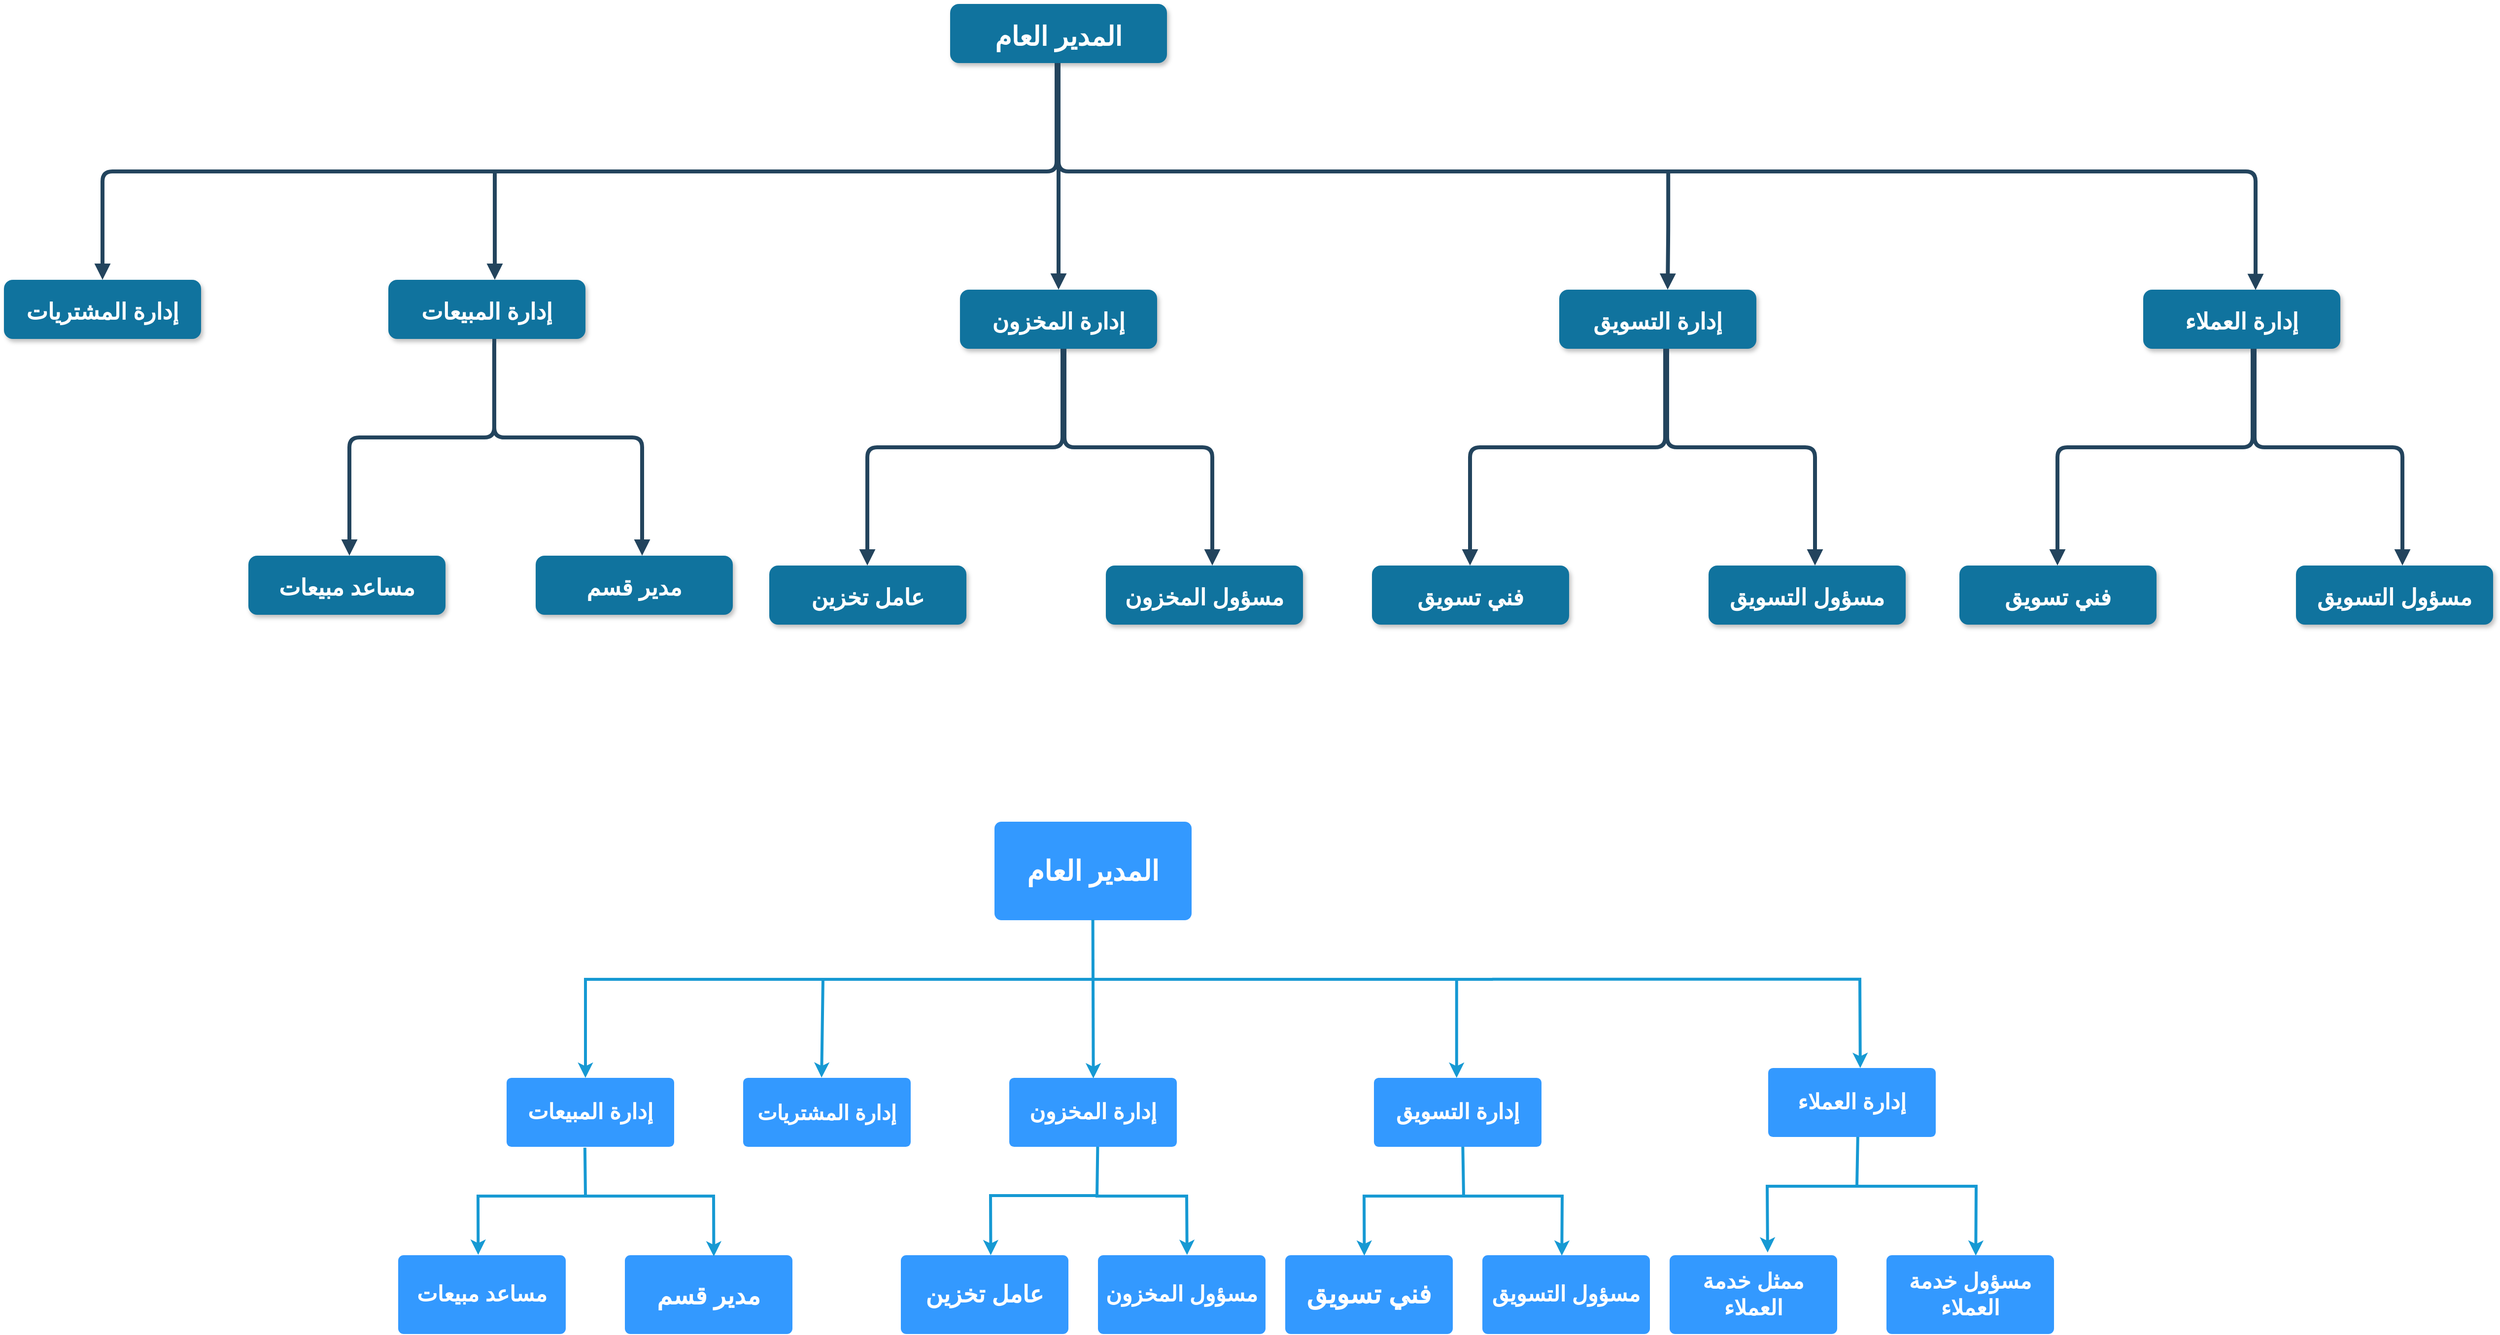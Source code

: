 <mxfile version="24.2.2" type="google">
  <diagram name="Page-1" id="97916047-d0de-89f5-080d-49f4d83e522f">
    <mxGraphModel grid="1" page="1" gridSize="10" guides="1" tooltips="1" connect="1" arrows="1" fold="1" pageScale="1.5" pageWidth="1169" pageHeight="827" background="none" math="0" shadow="0">
      <root>
        <mxCell id="0" />
        <mxCell id="1" parent="0" />
        <mxCell id="3" value="المدير العام" style="rounded=1;fillColor=#10739E;strokeColor=none;shadow=1;gradientColor=none;fontStyle=1;fontColor=#FFFFFF;fontSize=27;" vertex="1" parent="1">
          <mxGeometry x="1640" y="220" width="220" height="60" as="geometry" />
        </mxCell>
        <mxCell id="4" value="إدارة المشتريات" style="rounded=1;fillColor=#10739E;strokeColor=none;shadow=1;gradientColor=none;fontStyle=1;fontColor=#FFFFFF;fontSize=23;" vertex="1" parent="1">
          <mxGeometry x="680" y="500" width="200" height="60" as="geometry" />
        </mxCell>
        <mxCell id="5" value="إدارة المبيعات" style="rounded=1;fillColor=#10739E;strokeColor=none;shadow=1;gradientColor=none;fontStyle=1;fontColor=#FFFFFF;fontSize=23;" vertex="1" parent="1">
          <mxGeometry x="1070" y="500" width="200" height="60" as="geometry" />
        </mxCell>
        <mxCell id="6" value="إدارة المخزون" style="rounded=1;fillColor=#10739E;strokeColor=none;shadow=1;gradientColor=none;fontStyle=1;fontColor=#FFFFFF;fontSize=23;" vertex="1" parent="1">
          <mxGeometry x="1650" y="510" width="200" height="60" as="geometry" />
        </mxCell>
        <mxCell id="27" value="مساعد مبيعات" style="rounded=1;fillColor=#10739E;strokeColor=none;shadow=1;gradientColor=none;fontStyle=1;fontColor=#FFFFFF;fontSize=23;" vertex="1" parent="1">
          <mxGeometry x="928" y="780" width="200" height="60" as="geometry" />
        </mxCell>
        <mxCell id="31" value="" style="edgeStyle=elbowEdgeStyle;elbow=vertical;strokeWidth=4;endArrow=block;endFill=1;fontStyle=1;strokeColor=#23445D;entryX=0.5;entryY=0;entryDx=0;entryDy=0;" edge="1" parent="1" target="4">
          <mxGeometry x="22" y="165.5" width="100" height="100" as="geometry">
            <mxPoint x="1748" y="280" as="sourcePoint" />
            <mxPoint x="780" y="480" as="targetPoint" />
          </mxGeometry>
        </mxCell>
        <mxCell id="32" value="" style="edgeStyle=elbowEdgeStyle;elbow=vertical;strokeWidth=4;endArrow=block;endFill=1;fontStyle=1;strokeColor=#23445D;" edge="1" parent="1" target="6">
          <mxGeometry x="22" y="165.5" width="100" height="100" as="geometry">
            <mxPoint x="1750" y="370" as="sourcePoint" />
            <mxPoint x="900" y="195.5" as="targetPoint" />
            <Array as="points">
              <mxPoint x="1750" y="390" />
            </Array>
          </mxGeometry>
        </mxCell>
        <mxCell id="53" value="" style="edgeStyle=elbowEdgeStyle;elbow=vertical;strokeWidth=4;endArrow=block;endFill=1;fontStyle=1;strokeColor=#23445D;" edge="1" parent="1">
          <mxGeometry x="72" y="195.5" width="100" height="100" as="geometry">
            <mxPoint x="1178" y="390" as="sourcePoint" />
            <mxPoint x="1178" y="500" as="targetPoint" />
          </mxGeometry>
        </mxCell>
        <mxCell id="yfqfKN1hTtihbw3j2L1H-56" value="" style="edgeStyle=elbowEdgeStyle;elbow=vertical;strokeWidth=4;endArrow=block;endFill=1;fontStyle=1;strokeColor=#23445D;exitX=0.5;exitY=1;exitDx=0;exitDy=0;entryX=0.57;entryY=0.006;entryDx=0;entryDy=0;entryPerimeter=0;" edge="1" parent="1" source="3" target="yfqfKN1hTtihbw3j2L1H-58">
          <mxGeometry x="22" y="165.5" width="100" height="100" as="geometry">
            <mxPoint x="1656.5" y="280" as="sourcePoint" />
            <mxPoint x="2964.5" y="500" as="targetPoint" />
            <Array as="points">
              <mxPoint x="2360.5" y="390" />
              <mxPoint x="2550.5" y="390" />
            </Array>
          </mxGeometry>
        </mxCell>
        <mxCell id="yfqfKN1hTtihbw3j2L1H-57" value="إدارة التسويق" style="rounded=1;fillColor=#10739E;strokeColor=none;shadow=1;gradientColor=none;fontStyle=1;fontColor=#FFFFFF;fontSize=23;" vertex="1" parent="1">
          <mxGeometry x="2258" y="510" width="200" height="60" as="geometry" />
        </mxCell>
        <mxCell id="yfqfKN1hTtihbw3j2L1H-58" value="إدارة العملاء" style="rounded=1;fillColor=#10739E;strokeColor=none;shadow=1;gradientColor=none;fontStyle=1;fontColor=#FFFFFF;fontSize=23;" vertex="1" parent="1">
          <mxGeometry x="2850.5" y="510" width="200" height="60" as="geometry" />
        </mxCell>
        <mxCell id="yfqfKN1hTtihbw3j2L1H-59" value="" style="edgeStyle=elbowEdgeStyle;elbow=vertical;strokeWidth=4;endArrow=block;endFill=1;fontStyle=1;strokeColor=#23445D;entryX=0.547;entryY=-0.013;entryDx=0;entryDy=0;entryPerimeter=0;" edge="1" parent="1">
          <mxGeometry x="22" y="165.5" width="100" height="100" as="geometry">
            <mxPoint x="2368.6" y="390.28" as="sourcePoint" />
            <mxPoint x="2368.0" y="510" as="targetPoint" />
          </mxGeometry>
        </mxCell>
        <mxCell id="yfqfKN1hTtihbw3j2L1H-64" value="" style="edgeStyle=elbowEdgeStyle;elbow=vertical;strokeWidth=4;endArrow=block;endFill=1;fontStyle=1;strokeColor=#23445D;entryX=0.75;entryY=0;entryDx=0;entryDy=0;exitX=0.537;exitY=1.077;exitDx=0;exitDy=0;exitPerimeter=0;" edge="1" parent="1" source="5">
          <mxGeometry x="22" y="165.5" width="100" height="100" as="geometry">
            <mxPoint x="1128" y="560" as="sourcePoint" />
            <mxPoint x="1030.5" y="780" as="targetPoint" />
            <Array as="points">
              <mxPoint x="1070.5" y="660" />
            </Array>
          </mxGeometry>
        </mxCell>
        <mxCell id="yfqfKN1hTtihbw3j2L1H-65" value="" style="edgeStyle=elbowEdgeStyle;elbow=vertical;strokeWidth=4;endArrow=block;endFill=1;fontStyle=1;strokeColor=#23445D;" edge="1" parent="1">
          <mxGeometry x="22" y="165.5" width="100" height="100" as="geometry">
            <mxPoint x="1177.5" y="560" as="sourcePoint" />
            <mxPoint x="1327.5" y="780" as="targetPoint" />
            <Array as="points">
              <mxPoint x="1297.5" y="660" />
            </Array>
          </mxGeometry>
        </mxCell>
        <mxCell id="yfqfKN1hTtihbw3j2L1H-66" value="مدير قسم" style="rounded=1;fillColor=#10739E;strokeColor=none;shadow=1;gradientColor=none;fontStyle=1;fontColor=#FFFFFF;fontSize=23;" vertex="1" parent="1">
          <mxGeometry x="1219.5" y="780" width="200" height="60" as="geometry" />
        </mxCell>
        <mxCell id="yfqfKN1hTtihbw3j2L1H-67" value="عامل تخزين" style="rounded=1;fillColor=#10739E;strokeColor=none;shadow=1;gradientColor=none;fontStyle=1;fontColor=#FFFFFF;fontSize=23;" vertex="1" parent="1">
          <mxGeometry x="1456.5" y="790" width="200" height="60" as="geometry" />
        </mxCell>
        <mxCell id="yfqfKN1hTtihbw3j2L1H-68" value="" style="edgeStyle=elbowEdgeStyle;elbow=vertical;strokeWidth=4;endArrow=block;endFill=1;fontStyle=1;strokeColor=#23445D;" edge="1" parent="1">
          <mxGeometry x="22" y="165.5" width="100" height="100" as="geometry">
            <mxPoint x="1754" y="570" as="sourcePoint" />
            <mxPoint x="1556" y="790" as="targetPoint" />
            <Array as="points">
              <mxPoint x="1546" y="670" />
            </Array>
          </mxGeometry>
        </mxCell>
        <mxCell id="yfqfKN1hTtihbw3j2L1H-69" value="" style="edgeStyle=elbowEdgeStyle;elbow=vertical;strokeWidth=4;endArrow=block;endFill=1;fontStyle=1;strokeColor=#23445D;" edge="1" parent="1">
          <mxGeometry x="22" y="165.5" width="100" height="100" as="geometry">
            <mxPoint x="1756" y="570" as="sourcePoint" />
            <mxPoint x="1906" y="790" as="targetPoint" />
            <Array as="points">
              <mxPoint x="1876" y="670" />
            </Array>
          </mxGeometry>
        </mxCell>
        <mxCell id="yfqfKN1hTtihbw3j2L1H-70" value="مسؤول المخزون" style="rounded=1;fillColor=#10739E;strokeColor=none;shadow=1;gradientColor=none;fontStyle=1;fontColor=#FFFFFF;fontSize=23;" vertex="1" parent="1">
          <mxGeometry x="1798" y="790" width="200" height="60" as="geometry" />
        </mxCell>
        <mxCell id="yfqfKN1hTtihbw3j2L1H-73" value="فني تسويق" style="rounded=1;fillColor=#10739E;strokeColor=none;shadow=1;gradientColor=none;fontStyle=1;fontColor=#FFFFFF;fontSize=23;" vertex="1" parent="1">
          <mxGeometry x="2068" y="790" width="200" height="60" as="geometry" />
        </mxCell>
        <mxCell id="yfqfKN1hTtihbw3j2L1H-74" value="" style="edgeStyle=elbowEdgeStyle;elbow=vertical;strokeWidth=4;endArrow=block;endFill=1;fontStyle=1;strokeColor=#23445D;" edge="1" parent="1">
          <mxGeometry x="22" y="165.5" width="100" height="100" as="geometry">
            <mxPoint x="2365.5" y="570" as="sourcePoint" />
            <mxPoint x="2167.5" y="790" as="targetPoint" />
            <Array as="points">
              <mxPoint x="2157.5" y="670" />
            </Array>
          </mxGeometry>
        </mxCell>
        <mxCell id="yfqfKN1hTtihbw3j2L1H-75" value="" style="edgeStyle=elbowEdgeStyle;elbow=vertical;strokeWidth=4;endArrow=block;endFill=1;fontStyle=1;strokeColor=#23445D;" edge="1" parent="1">
          <mxGeometry x="22" y="165.5" width="100" height="100" as="geometry">
            <mxPoint x="2367.5" y="570" as="sourcePoint" />
            <mxPoint x="2517.5" y="790" as="targetPoint" />
            <Array as="points">
              <mxPoint x="2487.5" y="670" />
            </Array>
          </mxGeometry>
        </mxCell>
        <mxCell id="yfqfKN1hTtihbw3j2L1H-76" value="مسؤول التسويق" style="rounded=1;fillColor=#10739E;strokeColor=none;shadow=1;gradientColor=none;fontStyle=1;fontColor=#FFFFFF;fontSize=23;" vertex="1" parent="1">
          <mxGeometry x="2409.5" y="790" width="200" height="60" as="geometry" />
        </mxCell>
        <mxCell id="yfqfKN1hTtihbw3j2L1H-79" value="فني تسويق" style="rounded=1;fillColor=#10739E;strokeColor=none;shadow=1;gradientColor=none;fontStyle=1;fontColor=#FFFFFF;fontSize=23;" vertex="1" parent="1">
          <mxGeometry x="2664" y="790" width="200" height="60" as="geometry" />
        </mxCell>
        <mxCell id="yfqfKN1hTtihbw3j2L1H-80" value="" style="edgeStyle=elbowEdgeStyle;elbow=vertical;strokeWidth=4;endArrow=block;endFill=1;fontStyle=1;strokeColor=#23445D;" edge="1" parent="1">
          <mxGeometry x="22" y="165.5" width="100" height="100" as="geometry">
            <mxPoint x="2961.5" y="570" as="sourcePoint" />
            <mxPoint x="2763.5" y="790" as="targetPoint" />
            <Array as="points">
              <mxPoint x="2753.5" y="670" />
            </Array>
          </mxGeometry>
        </mxCell>
        <mxCell id="yfqfKN1hTtihbw3j2L1H-81" value="" style="edgeStyle=elbowEdgeStyle;elbow=vertical;strokeWidth=4;endArrow=block;endFill=1;fontStyle=1;strokeColor=#23445D;" edge="1" parent="1">
          <mxGeometry x="22" y="165.5" width="100" height="100" as="geometry">
            <mxPoint x="2963.5" y="570" as="sourcePoint" />
            <mxPoint x="3113.5" y="790" as="targetPoint" />
            <Array as="points">
              <mxPoint x="3083.5" y="670" />
            </Array>
          </mxGeometry>
        </mxCell>
        <mxCell id="yfqfKN1hTtihbw3j2L1H-82" value="مسؤول التسويق" style="rounded=1;fillColor=#10739E;strokeColor=none;shadow=1;gradientColor=none;fontStyle=1;fontColor=#FFFFFF;fontSize=23;" vertex="1" parent="1">
          <mxGeometry x="3005.5" y="790" width="200" height="60" as="geometry" />
        </mxCell>
        <mxCell id="ZCKrDeIpCWeYV9Xbzh9A-53" value="&lt;font style=&quot;--darkreader-inline-color: #f4f2ee; font-size: 28px;&quot; data-darkreader-inline-color=&quot;&quot;&gt;المدير العام&lt;/font&gt;" style="rounded=1;whiteSpace=wrap;html=1;shadow=0;labelBackgroundColor=none;strokeColor=none;strokeWidth=3;fillColor=#3399FF;fontFamily=Helvetica;fontSize=16;fontColor=#FFFFFF;align=center;fontStyle=1;spacing=5;arcSize=7;perimeterSpacing=2;" vertex="1" parent="1">
          <mxGeometry x="1685" y="1050" width="200" height="100" as="geometry" />
        </mxCell>
        <mxCell id="ZCKrDeIpCWeYV9Xbzh9A-54" value="" style="edgeStyle=none;rounded=0;jumpStyle=none;html=1;shadow=0;labelBackgroundColor=none;startArrow=none;startFill=0;endArrow=classic;endFill=1;jettySize=auto;orthogonalLoop=1;strokeColor=#1699D3;strokeWidth=3;fontFamily=Helvetica;fontSize=14;fontColor=#FFFFFF;spacing=5;exitX=0.499;exitY=0.976;exitDx=0;exitDy=0;exitPerimeter=0;entryX=0.502;entryY=0.04;entryDx=0;entryDy=0;entryPerimeter=0;" edge="1" parent="1" source="ZCKrDeIpCWeYV9Xbzh9A-53">
          <mxGeometry relative="1" as="geometry">
            <mxPoint x="1785.308" y="1310.56" as="targetPoint" />
            <Array as="points" />
          </mxGeometry>
        </mxCell>
        <mxCell id="ZCKrDeIpCWeYV9Xbzh9A-55" value="&lt;font style=&quot;font-size: 22px;&quot;&gt;إدارة المبيعات&lt;/font&gt;" style="rounded=1;whiteSpace=wrap;html=1;shadow=0;labelBackgroundColor=none;strokeColor=none;strokeWidth=3;fillColor=#3399FF;fontFamily=Helvetica;fontSize=14;fontColor=#FFFFFF;align=center;spacing=5;fontStyle=1;arcSize=7;perimeterSpacing=2;" vertex="1" parent="1">
          <mxGeometry x="1190" y="1310" width="170" height="70" as="geometry" />
        </mxCell>
        <mxCell id="ZCKrDeIpCWeYV9Xbzh9A-56" value="" style="edgeStyle=none;rounded=0;jumpStyle=none;html=1;shadow=0;labelBackgroundColor=none;startArrow=none;startFill=0;endArrow=classic;endFill=1;jettySize=auto;orthogonalLoop=1;strokeColor=#1699D3;strokeWidth=3;fontFamily=Helvetica;fontSize=14;fontColor=#FFFFFF;spacing=5;entryX=0.472;entryY=0.021;entryDx=0;entryDy=0;entryPerimeter=0;" edge="1" parent="1">
          <mxGeometry relative="1" as="geometry">
            <mxPoint x="1511" y="1210" as="sourcePoint" />
            <mxPoint x="1509.568" y="1309.764" as="targetPoint" />
            <Array as="points">
              <mxPoint x="1510" y="1280" />
            </Array>
          </mxGeometry>
        </mxCell>
        <mxCell id="ZCKrDeIpCWeYV9Xbzh9A-57" value="" style="edgeStyle=none;rounded=0;jumpStyle=none;html=1;shadow=0;labelBackgroundColor=none;startArrow=none;startFill=0;endArrow=classic;endFill=1;jettySize=auto;orthogonalLoop=1;strokeColor=#1699D3;strokeWidth=3;fontFamily=Helvetica;fontSize=14;fontColor=#FFFFFF;spacing=5;" edge="1" parent="1">
          <mxGeometry relative="1" as="geometry">
            <mxPoint x="2190.748" y="1210" as="sourcePoint" />
            <mxPoint x="1270" y="1310" as="targetPoint" />
            <Array as="points">
              <mxPoint x="1270" y="1210" />
            </Array>
          </mxGeometry>
        </mxCell>
        <mxCell id="ZCKrDeIpCWeYV9Xbzh9A-58" value="" style="edgeStyle=none;rounded=0;jumpStyle=none;html=1;shadow=0;labelBackgroundColor=none;startArrow=none;startFill=0;endArrow=classic;endFill=1;jettySize=auto;orthogonalLoop=1;strokeColor=#1699D3;strokeWidth=3;fontFamily=Helvetica;fontSize=14;fontColor=#FFFFFF;spacing=5;entryX=0.472;entryY=0.021;entryDx=0;entryDy=0;entryPerimeter=0;" edge="1" parent="1">
          <mxGeometry relative="1" as="geometry">
            <mxPoint x="2153.89" y="1211" as="sourcePoint" />
            <mxPoint x="2153.89" y="1310" as="targetPoint" />
            <Array as="points" />
          </mxGeometry>
        </mxCell>
        <mxCell id="ZCKrDeIpCWeYV9Xbzh9A-59" value="" style="edgeStyle=none;rounded=0;jumpStyle=none;html=1;shadow=0;labelBackgroundColor=none;startArrow=none;startFill=0;endArrow=classic;endFill=1;jettySize=auto;orthogonalLoop=1;strokeColor=#1699D3;strokeWidth=3;fontFamily=Helvetica;fontSize=14;fontColor=#FFFFFF;spacing=5;startSize=6;endSize=6;entryX=0.467;entryY=0.034;entryDx=0;entryDy=0;entryPerimeter=0;" edge="1" parent="1">
          <mxGeometry relative="1" as="geometry">
            <mxPoint x="2190" y="1209.82" as="sourcePoint" />
            <mxPoint x="2563.418" y="1299.996" as="targetPoint" />
            <Array as="points">
              <mxPoint x="2563" y="1209.82" />
            </Array>
          </mxGeometry>
        </mxCell>
        <mxCell id="ZCKrDeIpCWeYV9Xbzh9A-60" value="&lt;font style=&quot;font-size: 25px;&quot;&gt;مدير قسم&lt;/font&gt;" style="rounded=1;whiteSpace=wrap;html=1;shadow=0;labelBackgroundColor=none;strokeColor=none;strokeWidth=3;fillColor=#3399FF;fontFamily=Helvetica;fontSize=14;fontColor=#FFFFFF;align=center;spacing=5;fontStyle=1;arcSize=7;perimeterSpacing=2;" vertex="1" parent="1">
          <mxGeometry x="1310" y="1490" width="170" height="80" as="geometry" />
        </mxCell>
        <mxCell id="ZCKrDeIpCWeYV9Xbzh9A-61" value="" style="edgeStyle=none;rounded=0;jumpStyle=none;html=1;shadow=0;labelBackgroundColor=none;startArrow=none;startFill=0;endArrow=classic;endFill=1;jettySize=auto;orthogonalLoop=1;strokeColor=#1699D3;strokeWidth=3;fontFamily=Helvetica;fontSize=14;fontColor=#FFFFFF;spacing=5;entryX=0.53;entryY=0.039;entryDx=0;entryDy=0;entryPerimeter=0;exitX=0.468;exitY=0.985;exitDx=0;exitDy=0;exitPerimeter=0;" edge="1" parent="1" source="ZCKrDeIpCWeYV9Xbzh9A-55" target="ZCKrDeIpCWeYV9Xbzh9A-60">
          <mxGeometry relative="1" as="geometry">
            <mxPoint x="1320" y="1430" as="sourcePoint" />
            <mxPoint x="1510" y="1470" as="targetPoint" />
            <Array as="points">
              <mxPoint x="1270" y="1430" />
              <mxPoint x="1400" y="1430" />
            </Array>
          </mxGeometry>
        </mxCell>
        <mxCell id="ZCKrDeIpCWeYV9Xbzh9A-62" value="" style="edgeStyle=none;rounded=0;jumpStyle=none;html=1;shadow=0;labelBackgroundColor=none;startArrow=none;startFill=0;endArrow=classic;endFill=1;jettySize=auto;orthogonalLoop=1;strokeColor=#1699D3;strokeWidth=3;fontFamily=Helvetica;fontSize=14;fontColor=#FFFFFF;spacing=5;entryX=0.605;entryY=0.025;entryDx=0;entryDy=0;entryPerimeter=0;" edge="1" parent="1">
          <mxGeometry relative="1" as="geometry">
            <mxPoint x="1280" y="1430" as="sourcePoint" />
            <mxPoint x="1161.17" y="1489.6" as="targetPoint" />
            <Array as="points">
              <mxPoint x="1161" y="1430" />
            </Array>
          </mxGeometry>
        </mxCell>
        <mxCell id="ZCKrDeIpCWeYV9Xbzh9A-63" value="" style="edgeStyle=none;rounded=0;jumpStyle=none;html=1;shadow=0;labelBackgroundColor=none;startArrow=none;startFill=0;endArrow=classic;endFill=1;jettySize=auto;orthogonalLoop=1;strokeColor=#1699D3;strokeWidth=3;fontFamily=Helvetica;fontSize=14;fontColor=#FFFFFF;spacing=5;entryX=0.531;entryY=0.021;entryDx=0;entryDy=0;exitX=0.527;exitY=0.968;exitDx=0;exitDy=0;exitPerimeter=0;entryPerimeter=0;" edge="1" parent="1" source="ZCKrDeIpCWeYV9Xbzh9A-70" target="ZCKrDeIpCWeYV9Xbzh9A-75">
          <mxGeometry relative="1" as="geometry">
            <mxPoint x="1790" y="1380" as="sourcePoint" />
            <mxPoint x="1888.62" y="1490.496" as="targetPoint" />
            <Array as="points">
              <mxPoint x="1789" y="1430" />
              <mxPoint x="1880" y="1430" />
            </Array>
          </mxGeometry>
        </mxCell>
        <mxCell id="ZCKrDeIpCWeYV9Xbzh9A-64" value="" style="edgeStyle=none;rounded=0;jumpStyle=none;html=1;shadow=0;labelBackgroundColor=none;startArrow=none;startFill=0;endArrow=classic;endFill=1;jettySize=auto;orthogonalLoop=1;strokeColor=#1699D3;strokeWidth=3;fontFamily=Helvetica;fontSize=14;fontColor=#FFFFFF;spacing=5;entryX=0.534;entryY=0.039;entryDx=0;entryDy=0;entryPerimeter=0;" edge="1" parent="1">
          <mxGeometry relative="1" as="geometry">
            <mxPoint x="1790" y="1429.5" as="sourcePoint" />
            <mxPoint x="1681.236" y="1489.996" as="targetPoint" />
            <Array as="points">
              <mxPoint x="1681" y="1429.5" />
            </Array>
          </mxGeometry>
        </mxCell>
        <mxCell id="ZCKrDeIpCWeYV9Xbzh9A-65" value="" style="edgeStyle=none;rounded=0;jumpStyle=none;html=1;shadow=0;labelBackgroundColor=none;startArrow=none;startFill=0;endArrow=classic;endFill=1;jettySize=auto;orthogonalLoop=1;strokeColor=#1699D3;strokeWidth=3;fontFamily=Helvetica;fontSize=14;fontColor=#FFFFFF;spacing=5;entryX=0.53;entryY=0.039;entryDx=0;entryDy=0;entryPerimeter=0;exitX=0.529;exitY=0.966;exitDx=0;exitDy=0;exitPerimeter=0;" edge="1" parent="1">
          <mxGeometry relative="1" as="geometry">
            <mxPoint x="2160" y="1370" as="sourcePoint" />
            <mxPoint x="2260.62" y="1490.496" as="targetPoint" />
            <Array as="points">
              <mxPoint x="2161" y="1430" />
              <mxPoint x="2261" y="1430" />
            </Array>
          </mxGeometry>
        </mxCell>
        <mxCell id="ZCKrDeIpCWeYV9Xbzh9A-66" value="" style="edgeStyle=none;rounded=0;jumpStyle=none;html=1;shadow=0;labelBackgroundColor=none;startArrow=none;startFill=0;endArrow=classic;endFill=1;jettySize=auto;orthogonalLoop=1;strokeColor=#1699D3;strokeWidth=3;fontFamily=Helvetica;fontSize=14;fontColor=#FFFFFF;spacing=5;entryX=0.534;entryY=0.039;entryDx=0;entryDy=0;entryPerimeter=0;" edge="1" parent="1">
          <mxGeometry relative="1" as="geometry">
            <mxPoint x="2169" y="1430" as="sourcePoint" />
            <mxPoint x="2060.236" y="1490.496" as="targetPoint" />
            <Array as="points">
              <mxPoint x="2060" y="1430" />
            </Array>
          </mxGeometry>
        </mxCell>
        <mxCell id="ZCKrDeIpCWeYV9Xbzh9A-67" value="" style="edgeStyle=none;rounded=0;jumpStyle=none;html=1;shadow=0;labelBackgroundColor=none;startArrow=none;startFill=0;endArrow=classic;endFill=1;jettySize=auto;orthogonalLoop=1;strokeColor=#1699D3;strokeWidth=3;fontFamily=Helvetica;fontSize=14;fontColor=#FFFFFF;spacing=5;entryX=0.53;entryY=0.039;entryDx=0;entryDy=0;entryPerimeter=0;exitX=0.534;exitY=0.97;exitDx=0;exitDy=0;exitPerimeter=0;" edge="1" parent="1" source="ZCKrDeIpCWeYV9Xbzh9A-72">
          <mxGeometry relative="1" as="geometry">
            <mxPoint x="2580" y="1370" as="sourcePoint" />
            <mxPoint x="2680.62" y="1490.496" as="targetPoint" />
            <Array as="points">
              <mxPoint x="2560" y="1420" />
              <mxPoint x="2681" y="1420" />
            </Array>
          </mxGeometry>
        </mxCell>
        <mxCell id="ZCKrDeIpCWeYV9Xbzh9A-68" value="" style="edgeStyle=none;rounded=0;jumpStyle=none;html=1;shadow=0;labelBackgroundColor=none;startArrow=none;startFill=0;endArrow=classic;endFill=1;jettySize=auto;orthogonalLoop=1;strokeColor=#1699D3;strokeWidth=3;fontFamily=Helvetica;fontSize=14;fontColor=#FFFFFF;spacing=5;entryX=0.583;entryY=-0.009;entryDx=0;entryDy=0;entryPerimeter=0;" edge="1" parent="1" target="ZCKrDeIpCWeYV9Xbzh9A-78">
          <mxGeometry relative="1" as="geometry">
            <mxPoint x="2578" y="1420" as="sourcePoint" />
            <mxPoint x="2469.236" y="1480.496" as="targetPoint" />
            <Array as="points">
              <mxPoint x="2469" y="1420" />
            </Array>
          </mxGeometry>
        </mxCell>
        <mxCell id="ZCKrDeIpCWeYV9Xbzh9A-69" value="&lt;span style=&quot;font-size: 21px;&quot;&gt;إدارة المشتريات&lt;/span&gt;" style="rounded=1;whiteSpace=wrap;html=1;shadow=0;labelBackgroundColor=none;strokeColor=none;strokeWidth=3;fillColor=#3399FF;fontFamily=Helvetica;fontSize=14;fontColor=#FFFFFF;align=center;spacing=5;fontStyle=1;arcSize=7;perimeterSpacing=2;" vertex="1" parent="1">
          <mxGeometry x="1430" y="1310" width="170" height="70" as="geometry" />
        </mxCell>
        <mxCell id="ZCKrDeIpCWeYV9Xbzh9A-70" value="&lt;span style=&quot;font-size: 22px;&quot;&gt;إدارة المخزون&lt;/span&gt;" style="rounded=1;whiteSpace=wrap;html=1;shadow=0;labelBackgroundColor=none;strokeColor=none;strokeWidth=3;fillColor=#3399FF;fontFamily=Helvetica;fontSize=14;fontColor=#FFFFFF;align=center;spacing=5;fontStyle=1;arcSize=7;perimeterSpacing=2;" vertex="1" parent="1">
          <mxGeometry x="1700" y="1310" width="170" height="70" as="geometry" />
        </mxCell>
        <mxCell id="ZCKrDeIpCWeYV9Xbzh9A-71" value="&lt;span style=&quot;font-size: 22px;&quot;&gt;إدارة التسويق&lt;/span&gt;" style="rounded=1;whiteSpace=wrap;html=1;shadow=0;labelBackgroundColor=none;strokeColor=none;strokeWidth=3;fillColor=#3399FF;fontFamily=Helvetica;fontSize=14;fontColor=#FFFFFF;align=center;spacing=5;fontStyle=1;arcSize=7;perimeterSpacing=2;" vertex="1" parent="1">
          <mxGeometry x="2070" y="1310" width="170" height="70" as="geometry" />
        </mxCell>
        <mxCell id="ZCKrDeIpCWeYV9Xbzh9A-72" value="&lt;span style=&quot;font-size: 22px;&quot;&gt;إدارة العملاء&lt;/span&gt;" style="rounded=1;whiteSpace=wrap;html=1;shadow=0;labelBackgroundColor=none;strokeColor=none;strokeWidth=3;fillColor=#3399FF;fontFamily=Helvetica;fontSize=14;fontColor=#FFFFFF;align=center;spacing=5;fontStyle=1;arcSize=7;perimeterSpacing=2;" vertex="1" parent="1">
          <mxGeometry x="2470" y="1300" width="170" height="70" as="geometry" />
        </mxCell>
        <mxCell id="ZCKrDeIpCWeYV9Xbzh9A-73" value="&lt;span style=&quot;font-size: 22px;&quot;&gt;مساعد مبيعات&lt;/span&gt;" style="rounded=1;whiteSpace=wrap;html=1;shadow=0;labelBackgroundColor=none;strokeColor=none;strokeWidth=3;fillColor=#3399FF;fontFamily=Helvetica;fontSize=14;fontColor=#FFFFFF;align=center;spacing=5;fontStyle=1;arcSize=7;perimeterSpacing=2;" vertex="1" parent="1">
          <mxGeometry x="1080" y="1490" width="170" height="80" as="geometry" />
        </mxCell>
        <mxCell id="ZCKrDeIpCWeYV9Xbzh9A-74" value="&lt;font style=&quot;font-size: 24px;&quot;&gt;عامل تخزين&lt;/font&gt;" style="rounded=1;whiteSpace=wrap;html=1;shadow=0;labelBackgroundColor=none;strokeColor=none;strokeWidth=3;fillColor=#3399FF;fontFamily=Helvetica;fontSize=14;fontColor=#FFFFFF;align=center;spacing=5;fontStyle=1;arcSize=7;perimeterSpacing=2;" vertex="1" parent="1">
          <mxGeometry x="1590" y="1490" width="170" height="80" as="geometry" />
        </mxCell>
        <mxCell id="ZCKrDeIpCWeYV9Xbzh9A-75" value="&lt;span style=&quot;font-size: 22px;&quot;&gt;مسؤول المخزون&lt;/span&gt;" style="rounded=1;whiteSpace=wrap;html=1;shadow=0;labelBackgroundColor=none;strokeColor=none;strokeWidth=3;fillColor=#3399FF;fontFamily=Helvetica;fontSize=14;fontColor=#FFFFFF;align=center;spacing=5;fontStyle=1;arcSize=7;perimeterSpacing=2;" vertex="1" parent="1">
          <mxGeometry x="1790" y="1490" width="170" height="80" as="geometry" />
        </mxCell>
        <mxCell id="ZCKrDeIpCWeYV9Xbzh9A-76" value="&lt;font style=&quot;font-size: 27px;&quot;&gt;فني تسويق&lt;/font&gt;" style="rounded=1;whiteSpace=wrap;html=1;shadow=0;labelBackgroundColor=none;strokeColor=none;strokeWidth=3;fillColor=#3399FF;fontFamily=Helvetica;fontSize=14;fontColor=#FFFFFF;align=center;spacing=5;fontStyle=1;arcSize=7;perimeterSpacing=2;" vertex="1" parent="1">
          <mxGeometry x="1980" y="1490" width="170" height="80" as="geometry" />
        </mxCell>
        <mxCell id="ZCKrDeIpCWeYV9Xbzh9A-77" value="&lt;span style=&quot;font-size: 22px;&quot;&gt;مسؤول التسويق&lt;/span&gt;" style="rounded=1;whiteSpace=wrap;html=1;shadow=0;labelBackgroundColor=none;strokeColor=none;strokeWidth=3;fillColor=#3399FF;fontFamily=Helvetica;fontSize=14;fontColor=#FFFFFF;align=center;spacing=5;fontStyle=1;arcSize=7;perimeterSpacing=2;" vertex="1" parent="1">
          <mxGeometry x="2180" y="1490" width="170" height="80" as="geometry" />
        </mxCell>
        <mxCell id="ZCKrDeIpCWeYV9Xbzh9A-78" value="&lt;span style=&quot;font-size: 22px;&quot;&gt;ممثل خدمة العملاء&lt;/span&gt;" style="rounded=1;whiteSpace=wrap;html=1;shadow=0;labelBackgroundColor=none;strokeColor=none;strokeWidth=3;fillColor=#3399FF;fontFamily=Helvetica;fontSize=14;fontColor=#FFFFFF;align=center;spacing=5;fontStyle=1;arcSize=7;perimeterSpacing=2;" vertex="1" parent="1">
          <mxGeometry x="2370" y="1490" width="170" height="80" as="geometry" />
        </mxCell>
        <mxCell id="ZCKrDeIpCWeYV9Xbzh9A-79" value="&lt;span style=&quot;font-size: 22px;&quot;&gt;مسؤول خدمة العملاء&lt;/span&gt;" style="rounded=1;whiteSpace=wrap;html=1;shadow=0;labelBackgroundColor=none;strokeColor=none;strokeWidth=3;fillColor=#3399FF;fontFamily=Helvetica;fontSize=14;fontColor=#FFFFFF;align=center;spacing=5;fontStyle=1;arcSize=7;perimeterSpacing=2;" vertex="1" parent="1">
          <mxGeometry x="2590" y="1490" width="170" height="80" as="geometry" />
        </mxCell>
      </root>
    </mxGraphModel>
  </diagram>
</mxfile>
